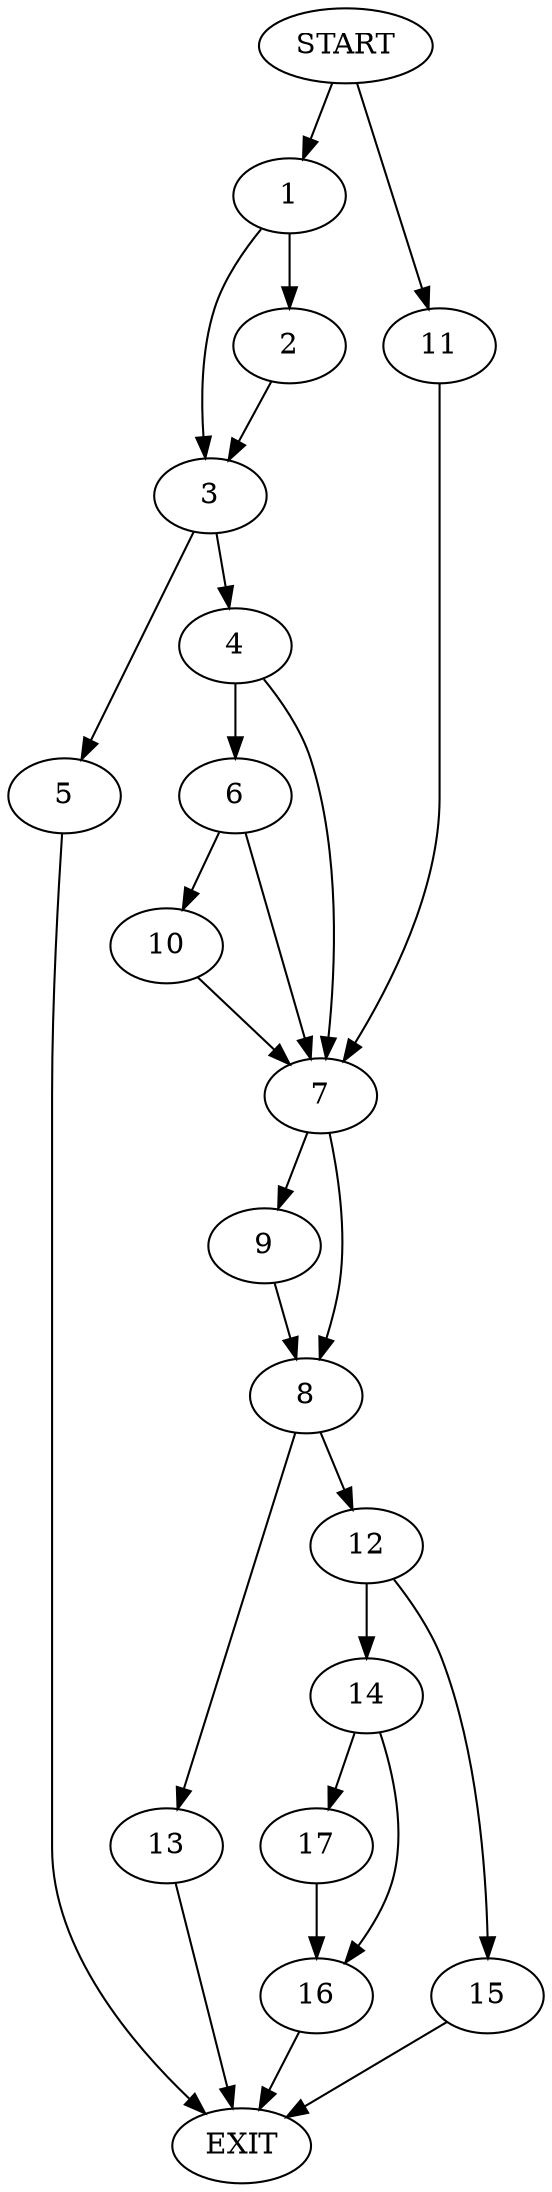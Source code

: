 digraph {
0 [label="START"]
18 [label="EXIT"]
0 -> 1
1 -> 2
1 -> 3
3 -> 4
3 -> 5
2 -> 3
4 -> 6
4 -> 7
5 -> 18
7 -> 8
7 -> 9
6 -> 10
6 -> 7
10 -> 7
0 -> 11
11 -> 7
9 -> 8
8 -> 12
8 -> 13
12 -> 14
12 -> 15
13 -> 18
15 -> 18
14 -> 16
14 -> 17
17 -> 16
16 -> 18
}
